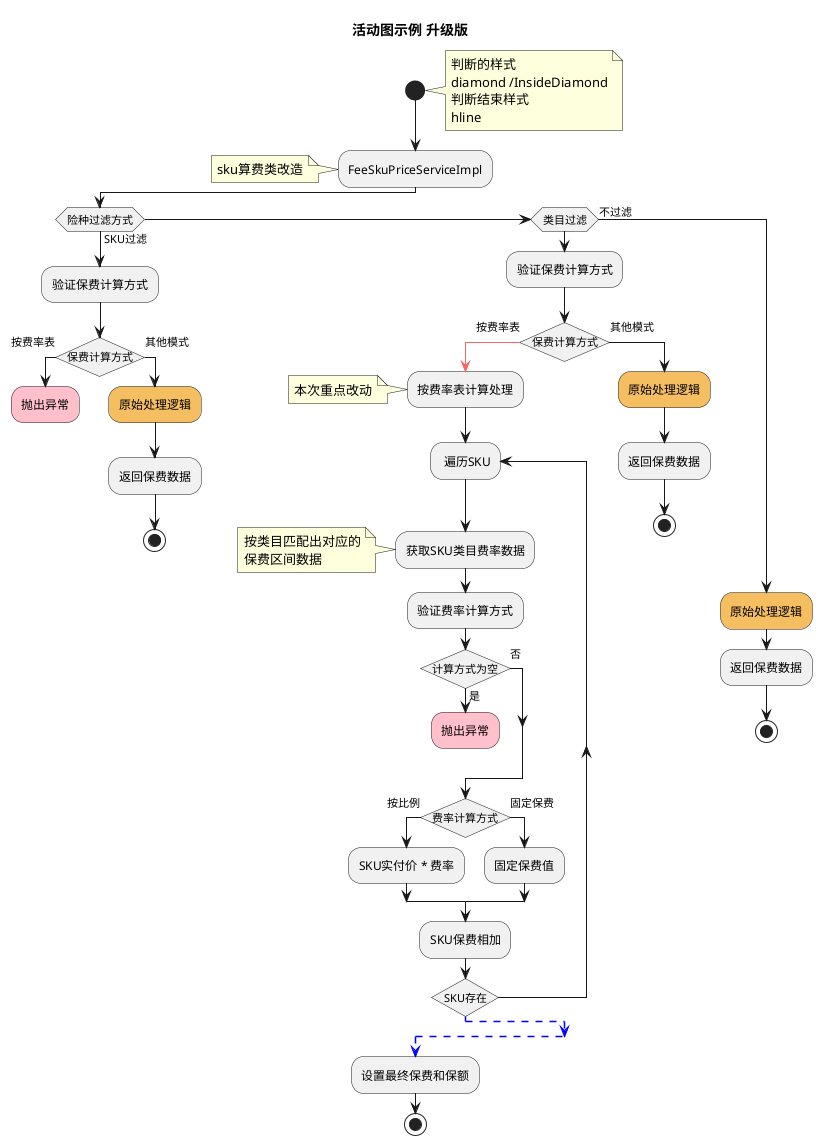 @startuml
title 活动图示例 升级版
'文字背景样式---------------------------------'
<style>
activityDiagram {

}
</style>
'定义条件样式---------------------------------'
skinparam conditionStyle InsideDiamond
skinparam conditionEndStyle hline

'定义泳道---------------------------------'
'|#palegreen|a|A area'
'|#gold|b| B area'
'开始描述----------------------------------------'


start;
note right
判断的样式
diamond /InsideDiamond
判断结束样式
hline
end note



:FeeSkuPriceServiceImpl;
note left
    sku算费类改造
end note


if(险种过滤方式) then(SKU过滤)
:验证保费计算方式;
  if(保费计算方式) then(按费率表)
    #pink:抛出异常;
    kill;
  else(其他模式)
    #f5be61:原始处理逻辑;
    :返回保费数据;
    stop;
  endif;
else if(类目过滤)
:验证保费计算方式;
  if(保费计算方式) then(按费率表)
    -[#f56761]->
    :按费率表计算处理;
    note left
      本次重点改动
    end note
    repeat: 遍历SKU;
      :获取SKU类目费率数据;
      note left
        按类目匹配出对应的
        保费区间数据
      end note
      :验证费率计算方式;
      if(计算方式为空) then(是)
      #pink:抛出异常;
      kill;
      else (否)
      endif;
      if(费率计算方式) then(按比例)
        :SKU实付价 * 费率;
      else(固定保费)
        :固定保费值;
      endif;
      :SKU保费相加;
    repeat while (SKU存在);
    -[#blue,dashed]->
  else(其他模式)
    #f5be61:原始处理逻辑;
    :返回保费数据;
    stop;
  endif;
else (不过滤)
 #f5be61:原始处理逻辑;
 :返回保费数据;
  stop;
endif;
-[#blue,dashed]->
:设置最终保费和保额;
stop;
@enduml